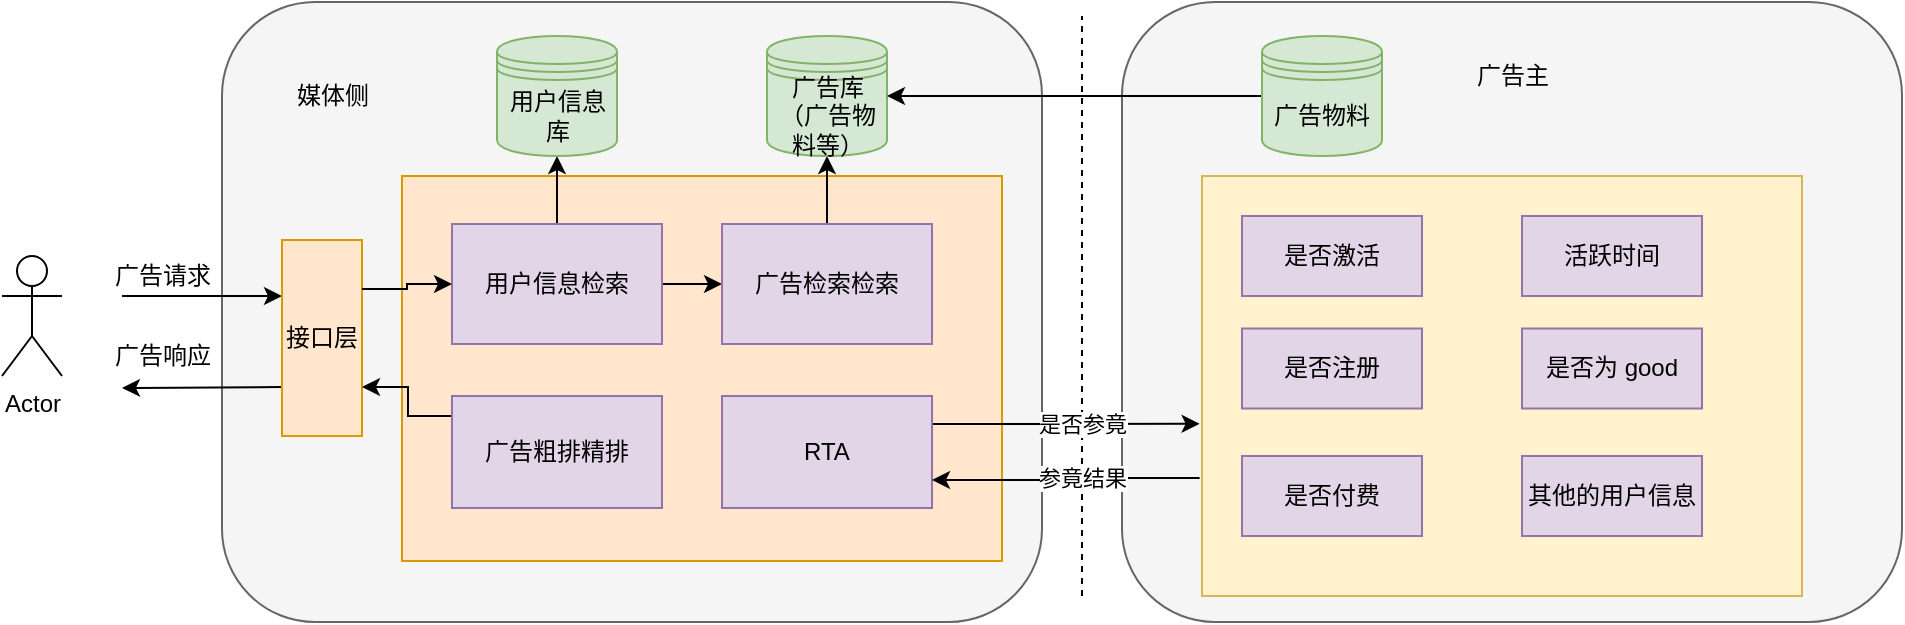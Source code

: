 <mxfile version="16.6.4" type="github"><diagram id="j-yedyJTkY-nkY6gsla1" name="Page-1"><mxGraphModel dx="1773" dy="619" grid="1" gridSize="10" guides="1" tooltips="1" connect="1" arrows="1" fold="1" page="1" pageScale="1" pageWidth="827" pageHeight="1169" math="0" shadow="0"><root><mxCell id="0"/><mxCell id="1" parent="0"/><mxCell id="827OEGFEQKj6DxEahsbl-47" value="" style="rounded=1;whiteSpace=wrap;html=1;fillColor=#f5f5f5;fontColor=#333333;strokeColor=#666666;" parent="1" vertex="1"><mxGeometry x="480" y="133" width="390" height="310" as="geometry"/></mxCell><mxCell id="827OEGFEQKj6DxEahsbl-46" value="" style="rounded=1;whiteSpace=wrap;html=1;fillColor=#f5f5f5;fontColor=#333333;strokeColor=#666666;" parent="1" vertex="1"><mxGeometry x="30" y="133" width="410" height="310" as="geometry"/></mxCell><mxCell id="827OEGFEQKj6DxEahsbl-3" value="" style="endArrow=none;dashed=1;html=1;rounded=0;" parent="1" edge="1"><mxGeometry width="50" height="50" relative="1" as="geometry"><mxPoint x="460" y="430" as="sourcePoint"/><mxPoint x="460" y="140" as="targetPoint"/></mxGeometry></mxCell><mxCell id="827OEGFEQKj6DxEahsbl-4" value="媒体侧" style="text;html=1;align=center;verticalAlign=middle;resizable=0;points=[];autosize=1;strokeColor=none;fillColor=none;" parent="1" vertex="1"><mxGeometry x="60" y="170" width="50" height="20" as="geometry"/></mxCell><mxCell id="827OEGFEQKj6DxEahsbl-5" value="广告主" style="text;html=1;align=center;verticalAlign=middle;resizable=0;points=[];autosize=1;strokeColor=none;fillColor=none;" parent="1" vertex="1"><mxGeometry x="650" y="160" width="50" height="20" as="geometry"/></mxCell><mxCell id="827OEGFEQKj6DxEahsbl-6" value="Actor" style="shape=umlActor;verticalLabelPosition=bottom;verticalAlign=top;html=1;outlineConnect=0;" parent="1" vertex="1"><mxGeometry x="-80" y="260" width="30" height="60" as="geometry"/></mxCell><mxCell id="827OEGFEQKj6DxEahsbl-8" value="" style="endArrow=classic;html=1;rounded=0;" parent="1" edge="1"><mxGeometry width="50" height="50" relative="1" as="geometry"><mxPoint x="-20" y="280" as="sourcePoint"/><mxPoint x="60" y="280" as="targetPoint"/></mxGeometry></mxCell><mxCell id="827OEGFEQKj6DxEahsbl-9" value="广告请求" style="text;html=1;align=center;verticalAlign=middle;resizable=0;points=[];autosize=1;strokeColor=none;fillColor=none;" parent="1" vertex="1"><mxGeometry x="-30" y="260" width="60" height="20" as="geometry"/></mxCell><mxCell id="827OEGFEQKj6DxEahsbl-10" value="" style="endArrow=classic;html=1;rounded=0;exitX=0;exitY=0.75;exitDx=0;exitDy=0;" parent="1" source="827OEGFEQKj6DxEahsbl-12" edge="1"><mxGeometry width="50" height="50" relative="1" as="geometry"><mxPoint x="300" y="320" as="sourcePoint"/><mxPoint x="-20" y="326" as="targetPoint"/></mxGeometry></mxCell><mxCell id="827OEGFEQKj6DxEahsbl-11" value="广告响应" style="text;html=1;align=center;verticalAlign=middle;resizable=0;points=[];autosize=1;strokeColor=none;fillColor=none;" parent="1" vertex="1"><mxGeometry x="-30" y="300" width="60" height="20" as="geometry"/></mxCell><mxCell id="827OEGFEQKj6DxEahsbl-12" value="接口层" style="rounded=0;whiteSpace=wrap;html=1;fillColor=#ffe6cc;strokeColor=#d79b00;" parent="1" vertex="1"><mxGeometry x="60" y="252" width="40" height="98" as="geometry"/></mxCell><mxCell id="827OEGFEQKj6DxEahsbl-14" value="" style="rounded=0;whiteSpace=wrap;html=1;fillColor=#ffe6cc;strokeColor=#d79b00;" parent="1" vertex="1"><mxGeometry x="120" y="220" width="300" height="192.5" as="geometry"/></mxCell><mxCell id="827OEGFEQKj6DxEahsbl-22" value="" style="edgeStyle=orthogonalEdgeStyle;rounded=0;orthogonalLoop=1;jettySize=auto;html=1;" parent="1" source="827OEGFEQKj6DxEahsbl-15" target="827OEGFEQKj6DxEahsbl-19" edge="1"><mxGeometry relative="1" as="geometry"/></mxCell><mxCell id="827OEGFEQKj6DxEahsbl-23" style="edgeStyle=orthogonalEdgeStyle;rounded=0;orthogonalLoop=1;jettySize=auto;html=1;entryX=0.5;entryY=1;entryDx=0;entryDy=0;" parent="1" source="827OEGFEQKj6DxEahsbl-15" edge="1"><mxGeometry relative="1" as="geometry"><mxPoint x="197.5" y="210" as="targetPoint"/></mxGeometry></mxCell><mxCell id="827OEGFEQKj6DxEahsbl-15" value="用户信息检索" style="rounded=0;whiteSpace=wrap;html=1;fillColor=#e1d5e7;strokeColor=#9673a6;" parent="1" vertex="1"><mxGeometry x="145" y="244" width="105" height="60" as="geometry"/></mxCell><mxCell id="827OEGFEQKj6DxEahsbl-24" style="edgeStyle=orthogonalEdgeStyle;rounded=0;orthogonalLoop=1;jettySize=auto;html=1;entryX=0.5;entryY=1;entryDx=0;entryDy=0;" parent="1" source="827OEGFEQKj6DxEahsbl-19" edge="1"><mxGeometry relative="1" as="geometry"><mxPoint x="332.5" y="210" as="targetPoint"/></mxGeometry></mxCell><mxCell id="827OEGFEQKj6DxEahsbl-19" value="广告检索检索" style="rounded=0;whiteSpace=wrap;html=1;fillColor=#e1d5e7;strokeColor=#9673a6;" parent="1" vertex="1"><mxGeometry x="280" y="244" width="105" height="60" as="geometry"/></mxCell><mxCell id="827OEGFEQKj6DxEahsbl-21" style="edgeStyle=orthogonalEdgeStyle;rounded=0;orthogonalLoop=1;jettySize=auto;html=1;entryX=0;entryY=0.5;entryDx=0;entryDy=0;exitX=1;exitY=0.25;exitDx=0;exitDy=0;" parent="1" source="827OEGFEQKj6DxEahsbl-12" target="827OEGFEQKj6DxEahsbl-15" edge="1"><mxGeometry relative="1" as="geometry"/></mxCell><mxCell id="827OEGFEQKj6DxEahsbl-33" style="edgeStyle=orthogonalEdgeStyle;rounded=0;orthogonalLoop=1;jettySize=auto;html=1;exitX=1;exitY=0.25;exitDx=0;exitDy=0;entryX=-0.004;entryY=0.59;entryDx=0;entryDy=0;entryPerimeter=0;" parent="1" source="827OEGFEQKj6DxEahsbl-25" target="827OEGFEQKj6DxEahsbl-31" edge="1"><mxGeometry relative="1" as="geometry"/></mxCell><mxCell id="827OEGFEQKj6DxEahsbl-34" value="是否参竟" style="edgeLabel;html=1;align=center;verticalAlign=middle;resizable=0;points=[];" parent="827OEGFEQKj6DxEahsbl-33" vertex="1" connectable="0"><mxGeometry x="-0.089" relative="1" as="geometry"><mxPoint x="14" as="offset"/></mxGeometry></mxCell><mxCell id="827OEGFEQKj6DxEahsbl-25" value="RTA" style="rounded=0;whiteSpace=wrap;html=1;fillColor=#e1d5e7;strokeColor=#9673a6;" parent="1" vertex="1"><mxGeometry x="280" y="330" width="105" height="56" as="geometry"/></mxCell><mxCell id="827OEGFEQKj6DxEahsbl-27" value="&lt;span&gt;用户信息库&lt;/span&gt;" style="shape=datastore;whiteSpace=wrap;html=1;fillColor=#d5e8d4;strokeColor=#82b366;" parent="1" vertex="1"><mxGeometry x="167.5" y="150" width="60" height="60" as="geometry"/></mxCell><mxCell id="827OEGFEQKj6DxEahsbl-28" value="&lt;span&gt;广告库（广告物料等）&lt;/span&gt;" style="shape=datastore;whiteSpace=wrap;html=1;fillColor=#d5e8d4;strokeColor=#82b366;" parent="1" vertex="1"><mxGeometry x="302.5" y="150" width="60" height="60" as="geometry"/></mxCell><mxCell id="827OEGFEQKj6DxEahsbl-30" style="edgeStyle=orthogonalEdgeStyle;rounded=0;orthogonalLoop=1;jettySize=auto;html=1;entryX=1;entryY=0.5;entryDx=0;entryDy=0;" parent="1" source="827OEGFEQKj6DxEahsbl-29" target="827OEGFEQKj6DxEahsbl-28" edge="1"><mxGeometry relative="1" as="geometry"/></mxCell><mxCell id="827OEGFEQKj6DxEahsbl-29" value="&lt;span&gt;广告物料&lt;/span&gt;" style="shape=datastore;whiteSpace=wrap;html=1;fillColor=#d5e8d4;strokeColor=#82b366;" parent="1" vertex="1"><mxGeometry x="550" y="150" width="60" height="60" as="geometry"/></mxCell><mxCell id="827OEGFEQKj6DxEahsbl-35" style="edgeStyle=orthogonalEdgeStyle;rounded=0;orthogonalLoop=1;jettySize=auto;html=1;exitX=-0.004;exitY=0.719;exitDx=0;exitDy=0;entryX=1;entryY=0.75;entryDx=0;entryDy=0;exitPerimeter=0;" parent="1" source="827OEGFEQKj6DxEahsbl-31" target="827OEGFEQKj6DxEahsbl-25" edge="1"><mxGeometry relative="1" as="geometry"/></mxCell><mxCell id="827OEGFEQKj6DxEahsbl-36" value="参竟结果" style="edgeLabel;html=1;align=center;verticalAlign=middle;resizable=0;points=[];" parent="827OEGFEQKj6DxEahsbl-35" vertex="1" connectable="0"><mxGeometry x="0.155" y="-1" relative="1" as="geometry"><mxPoint x="18" as="offset"/></mxGeometry></mxCell><mxCell id="827OEGFEQKj6DxEahsbl-31" value="" style="rounded=0;whiteSpace=wrap;html=1;fillColor=#fff2cc;strokeColor=#d6b656;" parent="1" vertex="1"><mxGeometry x="520" y="220" width="300" height="210" as="geometry"/></mxCell><mxCell id="827OEGFEQKj6DxEahsbl-32" value="是否激活" style="rounded=0;whiteSpace=wrap;html=1;fillColor=#e1d5e7;strokeColor=#9673a6;" parent="1" vertex="1"><mxGeometry x="540" y="240" width="90" height="40" as="geometry"/></mxCell><mxCell id="827OEGFEQKj6DxEahsbl-37" value="是否注册" style="rounded=0;whiteSpace=wrap;html=1;fillColor=#e1d5e7;strokeColor=#9673a6;" parent="1" vertex="1"><mxGeometry x="540" y="296.25" width="90" height="40" as="geometry"/></mxCell><mxCell id="827OEGFEQKj6DxEahsbl-38" value="是否付费" style="rounded=0;whiteSpace=wrap;html=1;fillColor=#e1d5e7;strokeColor=#9673a6;" parent="1" vertex="1"><mxGeometry x="540" y="360" width="90" height="40" as="geometry"/></mxCell><mxCell id="827OEGFEQKj6DxEahsbl-39" value="活跃时间" style="rounded=0;whiteSpace=wrap;html=1;fillColor=#e1d5e7;strokeColor=#9673a6;" parent="1" vertex="1"><mxGeometry x="680" y="240" width="90" height="40" as="geometry"/></mxCell><mxCell id="827OEGFEQKj6DxEahsbl-40" value="是否为 good" style="rounded=0;whiteSpace=wrap;html=1;fillColor=#e1d5e7;strokeColor=#9673a6;" parent="1" vertex="1"><mxGeometry x="680" y="296.25" width="90" height="40" as="geometry"/></mxCell><mxCell id="827OEGFEQKj6DxEahsbl-41" value="其他的用户信息" style="rounded=0;whiteSpace=wrap;html=1;fillColor=#e1d5e7;strokeColor=#9673a6;" parent="1" vertex="1"><mxGeometry x="680" y="360" width="90" height="40" as="geometry"/></mxCell><mxCell id="827OEGFEQKj6DxEahsbl-45" style="edgeStyle=orthogonalEdgeStyle;rounded=0;orthogonalLoop=1;jettySize=auto;html=1;entryX=1;entryY=0.75;entryDx=0;entryDy=0;" parent="1" source="827OEGFEQKj6DxEahsbl-44" target="827OEGFEQKj6DxEahsbl-12" edge="1"><mxGeometry relative="1" as="geometry"><Array as="points"><mxPoint x="123" y="340"/><mxPoint x="123" y="326"/></Array></mxGeometry></mxCell><mxCell id="827OEGFEQKj6DxEahsbl-44" value="广告粗排精排" style="rounded=0;whiteSpace=wrap;html=1;fillColor=#e1d5e7;strokeColor=#9673a6;" parent="1" vertex="1"><mxGeometry x="145" y="330" width="105" height="56" as="geometry"/></mxCell></root></mxGraphModel></diagram></mxfile>